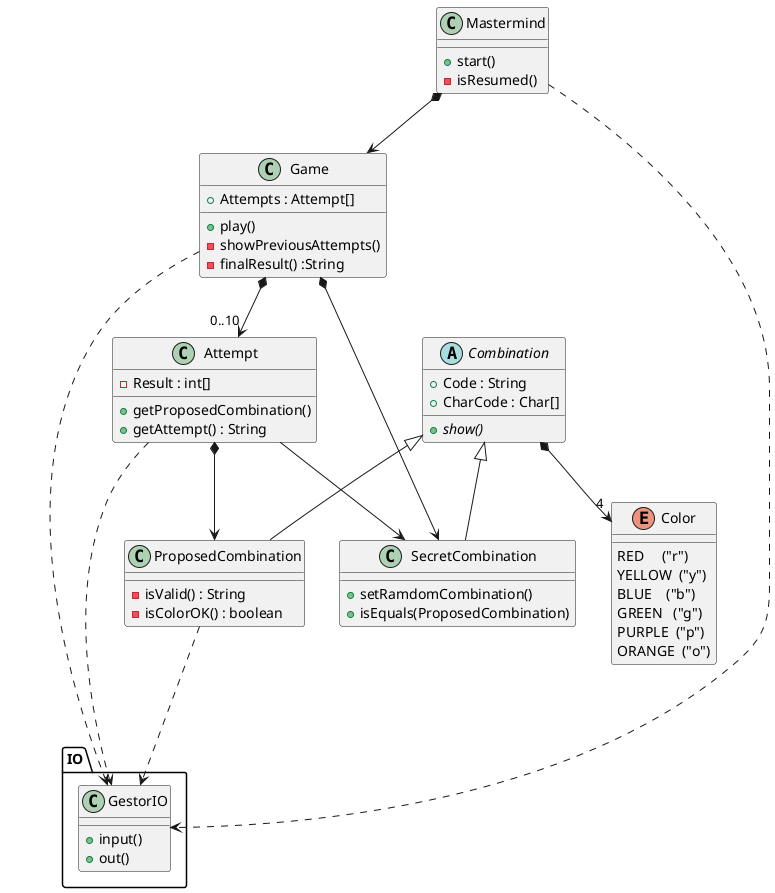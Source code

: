 @startuml Mastermind
class Mastermind{
  + start()
  - isResumed()
}
Mastermind *--> Game
class Game{
    + Attempts : Attempt[]
    + play()
    - showPreviousAttempts()
    - finalResult() :String
}
Game *--> "0..10" Attempt
Game *--> SecretCombination

class Attempt{
    - Result : int[]
    + getProposedCombination()
    + getAttempt() : String
}
Attempt *--> ProposedCombination
Attempt --> SecretCombination

abstract class Combination{
    + Code : String
    + CharCode : Char[]
    {abstract} + show()
}
Combination *--> "4" Color
enum Color{
    RED     ("r")
    YELLOW  ("y")
    BLUE    ("b")
    GREEN   ("g")
    PURPLE  ("p")
    ORANGE  ("o")
}
Combination <|-- SecretCombination
Combination <|-- ProposedCombination
Class SecretCombination{
    + setRamdomCombination()
    + isEquals(ProposedCombination)
}
Class ProposedCombination{
    - isValid() : String
    - isColorOK() : boolean
}

package IO{
    Class GestorIO{
        + input()
        + out()
    }
}
Attempt ...> GestorIO
Game ...> GestorIO
Mastermind ...> GestorIO
ProposedCombination ...> GestorIO
@enduml